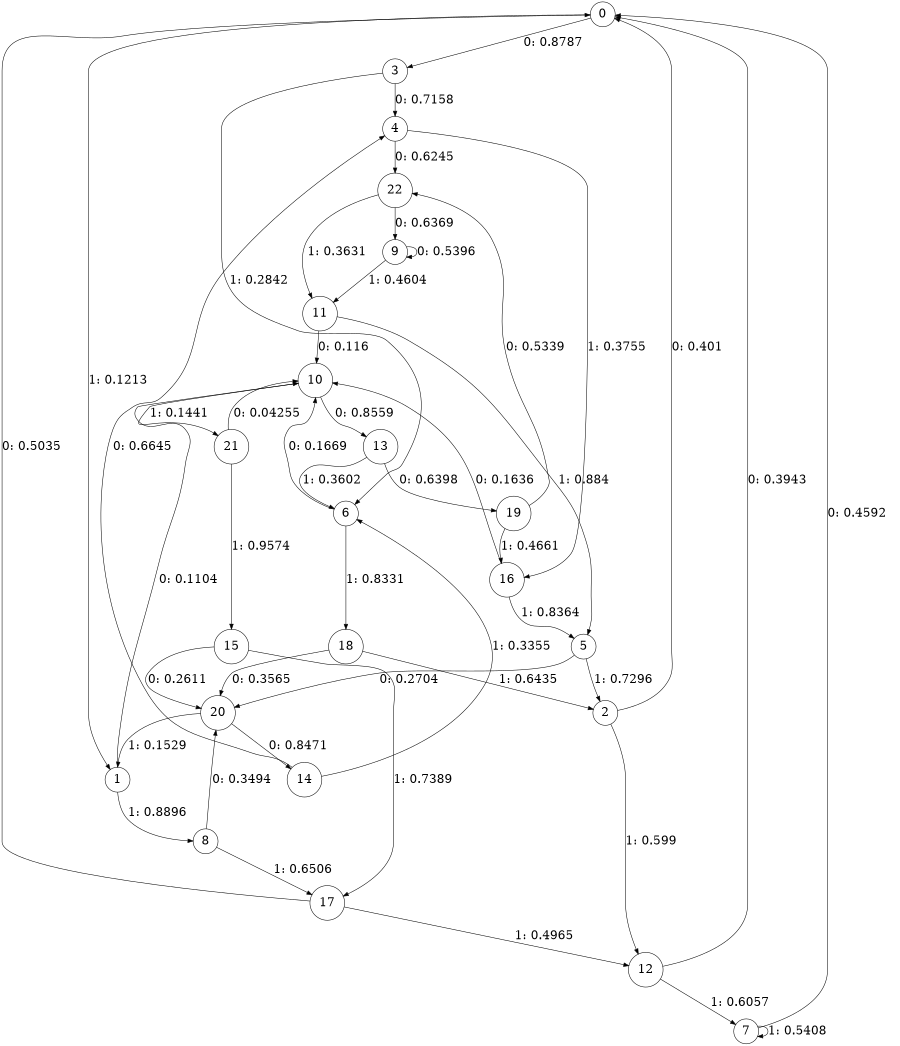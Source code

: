 digraph "ch22faceL5" {
size = "6,8.5";
ratio = "fill";
node [shape = circle];
node [fontsize = 24];
edge [fontsize = 24];
0 -> 3 [label = "0: 0.8787   "];
0 -> 1 [label = "1: 0.1213   "];
1 -> 10 [label = "0: 0.1104   "];
1 -> 8 [label = "1: 0.8896   "];
2 -> 0 [label = "0: 0.401    "];
2 -> 12 [label = "1: 0.599    "];
3 -> 4 [label = "0: 0.7158   "];
3 -> 6 [label = "1: 0.2842   "];
4 -> 22 [label = "0: 0.6245   "];
4 -> 16 [label = "1: 0.3755   "];
5 -> 20 [label = "0: 0.2704   "];
5 -> 2 [label = "1: 0.7296   "];
6 -> 10 [label = "0: 0.1669   "];
6 -> 18 [label = "1: 0.8331   "];
7 -> 0 [label = "0: 0.4592   "];
7 -> 7 [label = "1: 0.5408   "];
8 -> 20 [label = "0: 0.3494   "];
8 -> 17 [label = "1: 0.6506   "];
9 -> 9 [label = "0: 0.5396   "];
9 -> 11 [label = "1: 0.4604   "];
10 -> 13 [label = "0: 0.8559   "];
10 -> 21 [label = "1: 0.1441   "];
11 -> 10 [label = "0: 0.116    "];
11 -> 5 [label = "1: 0.884    "];
12 -> 0 [label = "0: 0.3943   "];
12 -> 7 [label = "1: 0.6057   "];
13 -> 19 [label = "0: 0.6398   "];
13 -> 6 [label = "1: 0.3602   "];
14 -> 4 [label = "0: 0.6645   "];
14 -> 6 [label = "1: 0.3355   "];
15 -> 20 [label = "0: 0.2611   "];
15 -> 17 [label = "1: 0.7389   "];
16 -> 10 [label = "0: 0.1636   "];
16 -> 5 [label = "1: 0.8364   "];
17 -> 0 [label = "0: 0.5035   "];
17 -> 12 [label = "1: 0.4965   "];
18 -> 20 [label = "0: 0.3565   "];
18 -> 2 [label = "1: 0.6435   "];
19 -> 22 [label = "0: 0.5339   "];
19 -> 16 [label = "1: 0.4661   "];
20 -> 14 [label = "0: 0.8471   "];
20 -> 1 [label = "1: 0.1529   "];
21 -> 10 [label = "0: 0.04255  "];
21 -> 15 [label = "1: 0.9574   "];
22 -> 9 [label = "0: 0.6369   "];
22 -> 11 [label = "1: 0.3631   "];
}